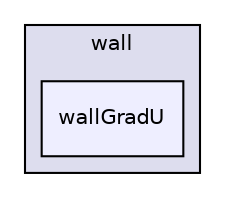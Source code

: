 digraph "applications/utilities/postProcessing/wall/wallGradU" {
  bgcolor=transparent;
  compound=true
  node [ fontsize="10", fontname="Helvetica"];
  edge [ labelfontsize="10", labelfontname="Helvetica"];
  subgraph clusterdir_147ee726b00c23463d23889fa0ad4e9e {
    graph [ bgcolor="#ddddee", pencolor="black", label="wall" fontname="Helvetica", fontsize="10", URL="dir_147ee726b00c23463d23889fa0ad4e9e.html"]
  dir_a79270a3540dd04f4fab9cf7ff14f3b5 [shape=box, label="wallGradU", style="filled", fillcolor="#eeeeff", pencolor="black", URL="dir_a79270a3540dd04f4fab9cf7ff14f3b5.html"];
  }
}
